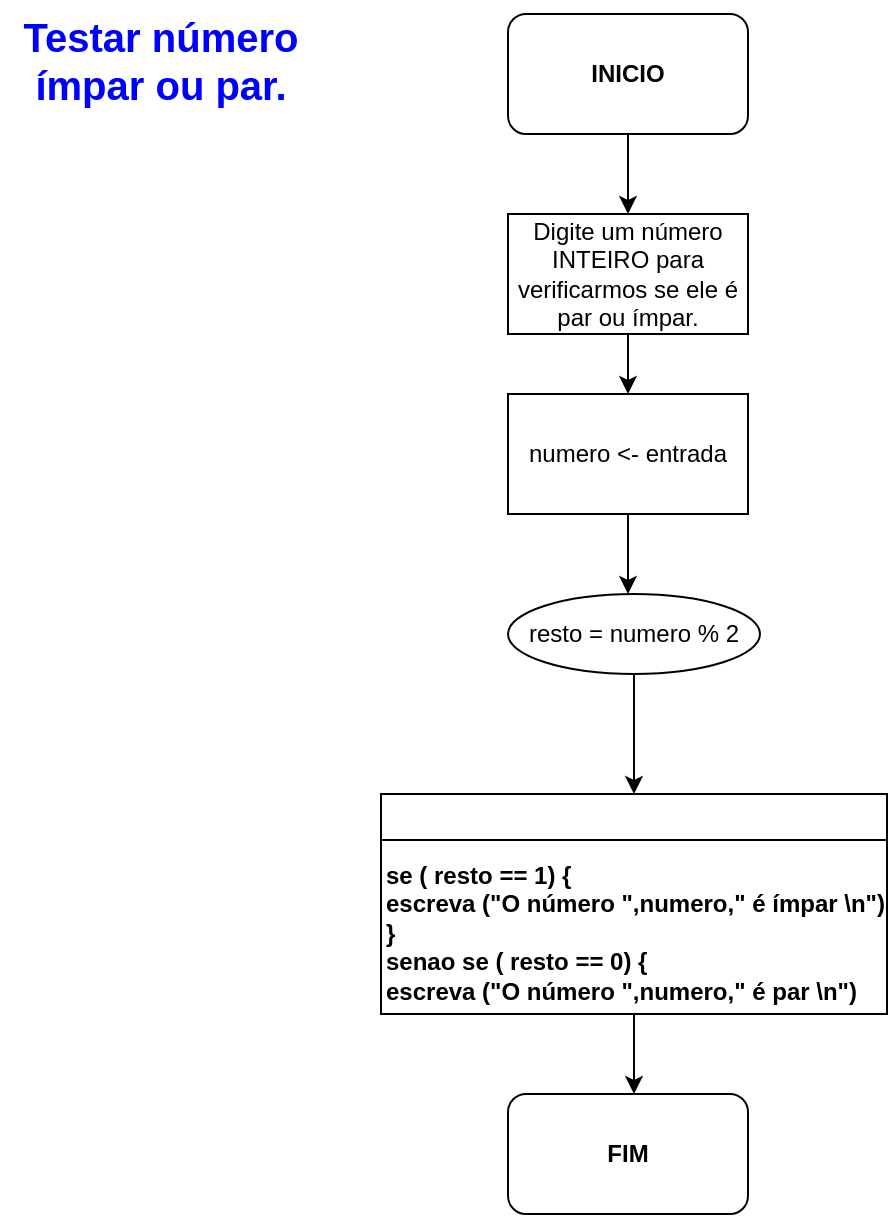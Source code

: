 <mxfile version="24.4.2" type="github">
  <diagram name="Página-1" id="lqkS_jFr3hmFEtM5Utdu">
    <mxGraphModel dx="880" dy="468" grid="1" gridSize="10" guides="1" tooltips="1" connect="1" arrows="1" fold="1" page="1" pageScale="1" pageWidth="827" pageHeight="1169" math="0" shadow="0">
      <root>
        <mxCell id="0" />
        <mxCell id="1" parent="0" />
        <mxCell id="K-QCWtl69V-nzvh0DyJW-2" style="edgeStyle=orthogonalEdgeStyle;rounded=0;orthogonalLoop=1;jettySize=auto;html=1;" edge="1" parent="1" source="K-QCWtl69V-nzvh0DyJW-1">
          <mxGeometry relative="1" as="geometry">
            <mxPoint x="354" y="130" as="targetPoint" />
          </mxGeometry>
        </mxCell>
        <mxCell id="K-QCWtl69V-nzvh0DyJW-1" value="&lt;b&gt;INICIO&lt;/b&gt;" style="rounded=1;whiteSpace=wrap;html=1;" vertex="1" parent="1">
          <mxGeometry x="294" y="30" width="120" height="60" as="geometry" />
        </mxCell>
        <mxCell id="K-QCWtl69V-nzvh0DyJW-4" style="edgeStyle=orthogonalEdgeStyle;rounded=0;orthogonalLoop=1;jettySize=auto;html=1;" edge="1" parent="1" source="K-QCWtl69V-nzvh0DyJW-3">
          <mxGeometry relative="1" as="geometry">
            <mxPoint x="354" y="220" as="targetPoint" />
          </mxGeometry>
        </mxCell>
        <mxCell id="K-QCWtl69V-nzvh0DyJW-3" value="Digite um número INTEIRO para verificarmos se ele é par ou ímpar." style="rounded=0;whiteSpace=wrap;html=1;" vertex="1" parent="1">
          <mxGeometry x="294" y="130" width="120" height="60" as="geometry" />
        </mxCell>
        <mxCell id="K-QCWtl69V-nzvh0DyJW-6" style="edgeStyle=orthogonalEdgeStyle;rounded=0;orthogonalLoop=1;jettySize=auto;html=1;" edge="1" parent="1" source="K-QCWtl69V-nzvh0DyJW-5">
          <mxGeometry relative="1" as="geometry">
            <mxPoint x="354" y="320" as="targetPoint" />
          </mxGeometry>
        </mxCell>
        <mxCell id="K-QCWtl69V-nzvh0DyJW-5" value="numero &amp;lt;- entrada" style="rounded=0;whiteSpace=wrap;html=1;" vertex="1" parent="1">
          <mxGeometry x="294" y="220" width="120" height="60" as="geometry" />
        </mxCell>
        <mxCell id="K-QCWtl69V-nzvh0DyJW-8" style="edgeStyle=orthogonalEdgeStyle;rounded=0;orthogonalLoop=1;jettySize=auto;html=1;" edge="1" parent="1" source="K-QCWtl69V-nzvh0DyJW-7" target="K-QCWtl69V-nzvh0DyJW-9">
          <mxGeometry relative="1" as="geometry">
            <mxPoint x="357" y="400" as="targetPoint" />
          </mxGeometry>
        </mxCell>
        <mxCell id="K-QCWtl69V-nzvh0DyJW-7" value="resto = numero % 2" style="ellipse;whiteSpace=wrap;html=1;" vertex="1" parent="1">
          <mxGeometry x="294" y="320" width="126" height="40" as="geometry" />
        </mxCell>
        <mxCell id="K-QCWtl69V-nzvh0DyJW-11" style="edgeStyle=orthogonalEdgeStyle;rounded=0;orthogonalLoop=1;jettySize=auto;html=1;" edge="1" parent="1" source="K-QCWtl69V-nzvh0DyJW-9">
          <mxGeometry relative="1" as="geometry">
            <mxPoint x="357" y="570" as="targetPoint" />
          </mxGeometry>
        </mxCell>
        <mxCell id="K-QCWtl69V-nzvh0DyJW-9" value="&lt;div&gt;&lt;br&gt;&lt;/div&gt;&lt;div&gt;&lt;br&gt;&lt;/div&gt;&lt;div&gt;&lt;br&gt;&lt;/div&gt;&lt;div&gt;&lt;br&gt;&lt;/div&gt;&lt;div&gt;&lt;br&gt;&lt;/div&gt;&lt;div&gt;&lt;br&gt;&lt;/div&gt;&lt;div&gt;&lt;br&gt;&lt;/div&gt;&lt;div&gt;&lt;br&gt;&lt;/div&gt;&lt;div&gt;&lt;br&gt;&lt;/div&gt;se ( resto == 1) {&lt;div&gt;escreva (&quot;O número &quot;,numero,&quot; é ímpar \n&quot;)&lt;/div&gt;&lt;div&gt;}&lt;/div&gt;&lt;div&gt;senao se ( resto == 0) {&lt;/div&gt;&lt;div&gt;escreva (&quot;O número &quot;,numero,&quot; é par \n&quot;)&lt;/div&gt;&lt;div&gt;&lt;br&gt;&lt;/div&gt;" style="swimlane;whiteSpace=wrap;html=1;align=left;" vertex="1" parent="1">
          <mxGeometry x="230.5" y="420" width="253" height="110" as="geometry" />
        </mxCell>
        <mxCell id="K-QCWtl69V-nzvh0DyJW-12" value="&lt;b&gt;FIM&lt;/b&gt;" style="rounded=1;whiteSpace=wrap;html=1;" vertex="1" parent="1">
          <mxGeometry x="294" y="570" width="120" height="60" as="geometry" />
        </mxCell>
        <mxCell id="K-QCWtl69V-nzvh0DyJW-13" value="&lt;font style=&quot;font-size: 20px;&quot;&gt;&lt;b&gt;Testar número&lt;/b&gt;&lt;/font&gt;&lt;div&gt;&lt;span style=&quot;font-size: 20px;&quot;&gt;&lt;b&gt;ímpar ou par.&lt;/b&gt;&lt;/span&gt;&lt;/div&gt;" style="text;html=1;align=center;verticalAlign=middle;resizable=0;points=[];autosize=1;strokeColor=none;fillColor=none;labelBackgroundColor=none;labelBorderColor=none;fontColor=#0000FF;" vertex="1" parent="1">
          <mxGeometry x="40" y="23" width="160" height="60" as="geometry" />
        </mxCell>
      </root>
    </mxGraphModel>
  </diagram>
</mxfile>
